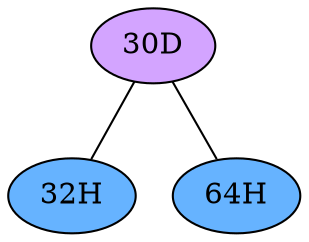 // The Round Table
graph {
	"30D" [fillcolor="#D3A4FF" style=radial]
	"32H" [fillcolor="#66B3FF" style=radial]
	"30D" -- "32H" [penwidth=1]
	"30D" [fillcolor="#D3A4FF" style=radial]
	"64H" [fillcolor="#66B3FF" style=radial]
	"30D" -- "64H" [penwidth=1]
}
